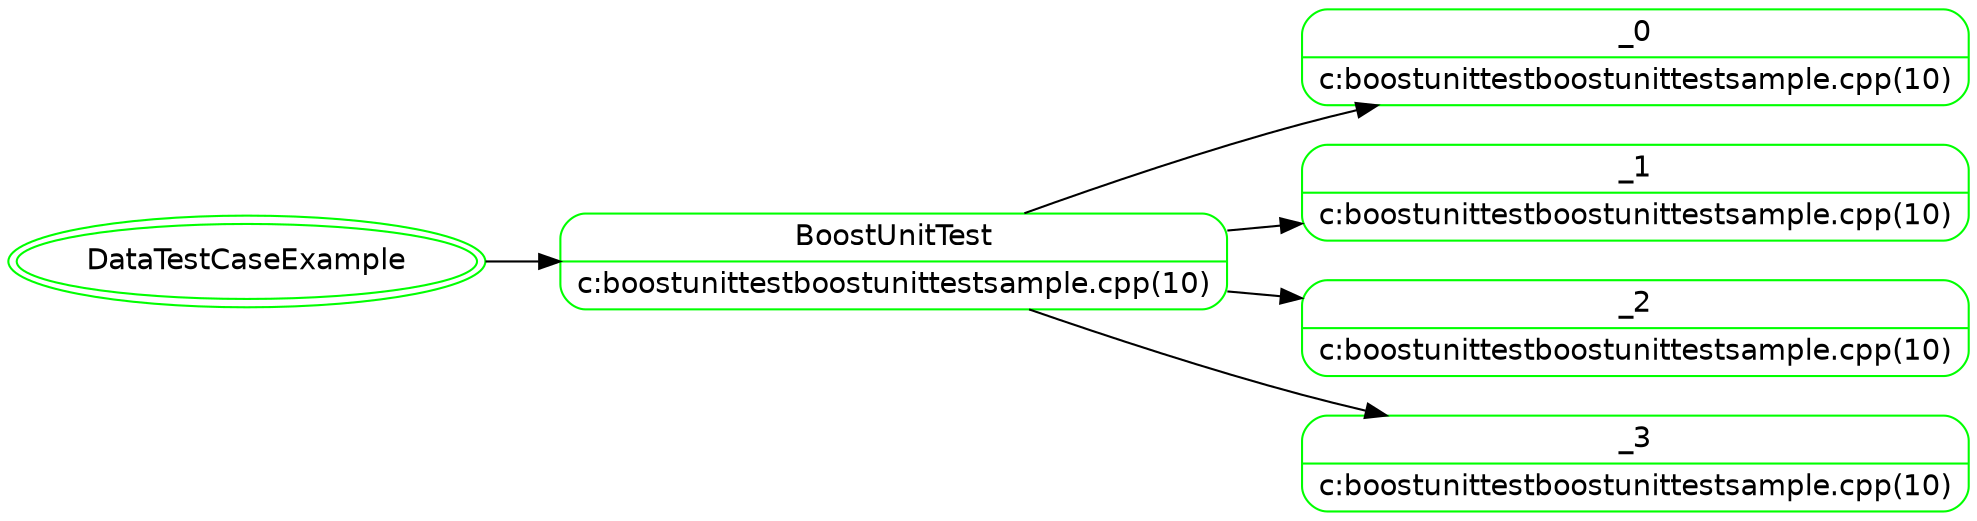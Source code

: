 digraph G {rankdir=LR;
tu1[shape=ellipse,peripheries=2,fontname=Helvetica,color=green,label="DataTestCaseExample"];
{
tu2[shape=Mrecord,fontname=Helvetica,color=green,label="BoostUnitTest|c:\boostunittest\boostunittestsample.cpp(10)"];
tu1 -> tu2;
{
tu65536[shape=Mrecord,fontname=Helvetica,color=green,label="_0|c:\boostunittest\boostunittestsample.cpp(10)"];
tu2 -> tu65536;
tu65537[shape=Mrecord,fontname=Helvetica,color=green,label="_1|c:\boostunittest\boostunittestsample.cpp(10)"];
tu2 -> tu65537;
tu65538[shape=Mrecord,fontname=Helvetica,color=green,label="_2|c:\boostunittest\boostunittestsample.cpp(10)"];
tu2 -> tu65538;
tu65539[shape=Mrecord,fontname=Helvetica,color=green,label="_3|c:\boostunittest\boostunittestsample.cpp(10)"];
tu2 -> tu65539;
}
}
}
